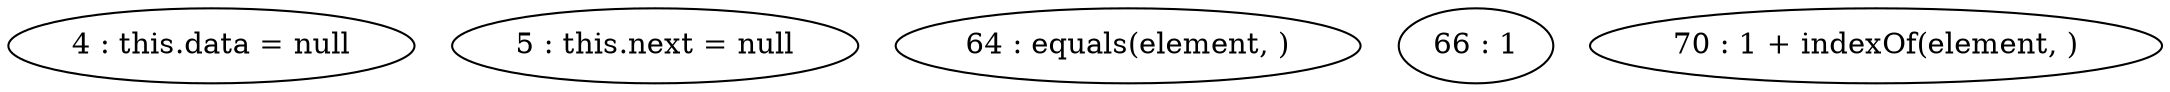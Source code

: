 digraph G {
"4 : this.data = null"
"5 : this.next = null"
"64 : equals(element, )"
"66 : 1"
"70 : 1 + indexOf(element, )"
}